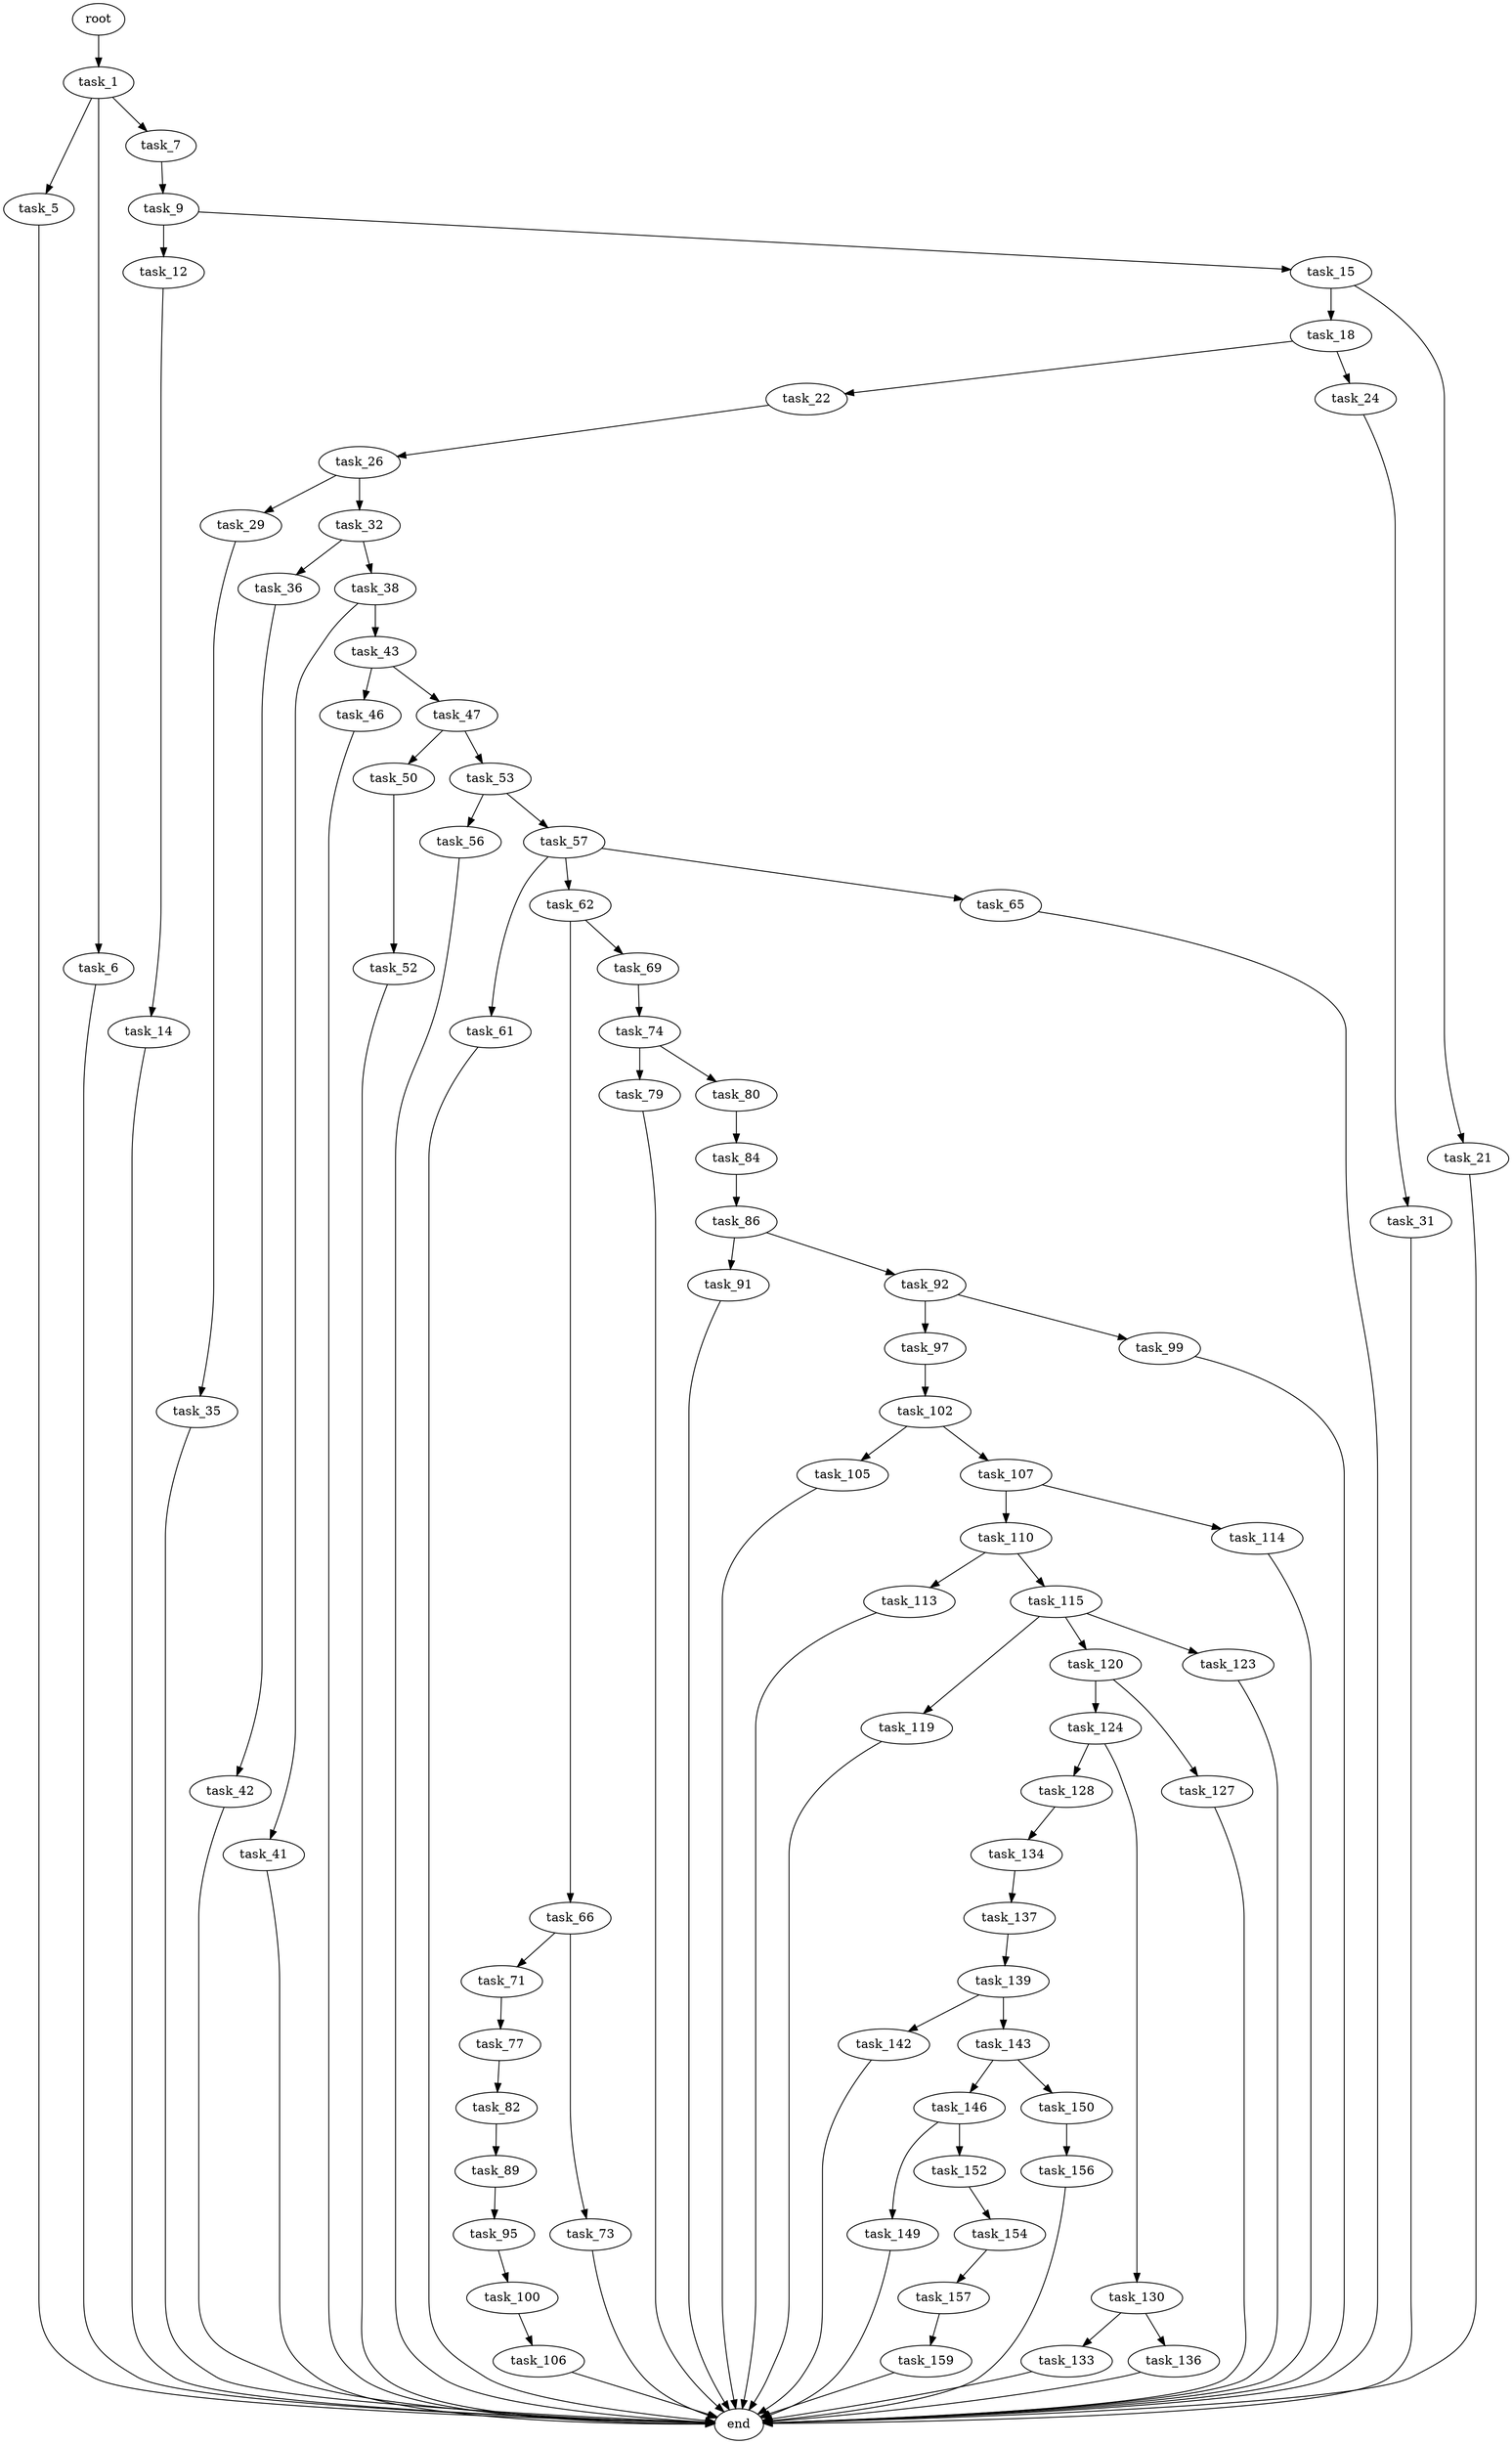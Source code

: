 digraph G {
  root [size="0.000000"];
  task_1 [size="110868467961.000000"];
  task_5 [size="24604994516.000000"];
  task_6 [size="549755813888.000000"];
  task_7 [size="5308133148.000000"];
  task_9 [size="782757789696.000000"];
  task_12 [size="21527784683.000000"];
  task_14 [size="23032953186.000000"];
  task_15 [size="22901252559.000000"];
  task_18 [size="68719476736.000000"];
  task_21 [size="166445001128.000000"];
  task_22 [size="17524176755.000000"];
  task_24 [size="34147993037.000000"];
  task_26 [size="8589934592.000000"];
  task_29 [size="38644191136.000000"];
  task_31 [size="123995748745.000000"];
  task_32 [size="961216789514.000000"];
  task_35 [size="1601390967.000000"];
  task_36 [size="145025126563.000000"];
  task_38 [size="90855941990.000000"];
  task_41 [size="390943947922.000000"];
  task_42 [size="9102824836.000000"];
  task_43 [size="373573266.000000"];
  task_46 [size="8589934592.000000"];
  task_47 [size="368293445632.000000"];
  task_50 [size="368293445632.000000"];
  task_52 [size="151147627164.000000"];
  task_53 [size="799091325172.000000"];
  task_56 [size="15435819541.000000"];
  task_57 [size="134217728000.000000"];
  task_61 [size="73513661715.000000"];
  task_62 [size="1073741824000.000000"];
  task_65 [size="8589934592.000000"];
  task_66 [size="416800077624.000000"];
  task_69 [size="28991029248.000000"];
  task_71 [size="12019882515.000000"];
  task_73 [size="5346249966.000000"];
  task_74 [size="622996498233.000000"];
  task_77 [size="452096384435.000000"];
  task_79 [size="303448557229.000000"];
  task_80 [size="134217728000.000000"];
  task_82 [size="2250503248.000000"];
  task_84 [size="203554242339.000000"];
  task_86 [size="355275250360.000000"];
  task_89 [size="134217728000.000000"];
  task_91 [size="2134918332.000000"];
  task_92 [size="368293445632.000000"];
  task_95 [size="17513485182.000000"];
  task_97 [size="1908644361.000000"];
  task_99 [size="549755813888.000000"];
  task_100 [size="26280499357.000000"];
  task_102 [size="3736587394.000000"];
  task_105 [size="119786634593.000000"];
  task_106 [size="1093753418.000000"];
  task_107 [size="1062074633.000000"];
  task_110 [size="782757789696.000000"];
  task_113 [size="2085777528.000000"];
  task_114 [size="23557138083.000000"];
  task_115 [size="8589934592.000000"];
  task_119 [size="549755813888.000000"];
  task_120 [size="231928233984.000000"];
  task_123 [size="68719476736.000000"];
  task_124 [size="1671800171.000000"];
  task_127 [size="10319482830.000000"];
  task_128 [size="1086015008943.000000"];
  task_130 [size="245753746598.000000"];
  task_133 [size="782757789696.000000"];
  task_134 [size="10432028256.000000"];
  task_136 [size="782757789696.000000"];
  task_137 [size="8449246312.000000"];
  task_139 [size="28296060585.000000"];
  task_142 [size="28991029248.000000"];
  task_143 [size="346267383244.000000"];
  task_146 [size="549755813888.000000"];
  task_149 [size="6527385839.000000"];
  task_150 [size="368293445632.000000"];
  task_152 [size="782757789696.000000"];
  task_154 [size="68719476736.000000"];
  task_156 [size="3047639169.000000"];
  task_157 [size="247864618906.000000"];
  task_159 [size="46601407596.000000"];
  end [size="0.000000"];

  root -> task_1 [size="1.000000"];
  task_1 -> task_5 [size="75497472.000000"];
  task_1 -> task_6 [size="75497472.000000"];
  task_1 -> task_7 [size="75497472.000000"];
  task_5 -> end [size="1.000000"];
  task_6 -> end [size="1.000000"];
  task_7 -> task_9 [size="301989888.000000"];
  task_9 -> task_12 [size="679477248.000000"];
  task_9 -> task_15 [size="679477248.000000"];
  task_12 -> task_14 [size="75497472.000000"];
  task_14 -> end [size="1.000000"];
  task_15 -> task_18 [size="679477248.000000"];
  task_15 -> task_21 [size="679477248.000000"];
  task_18 -> task_22 [size="134217728.000000"];
  task_18 -> task_24 [size="134217728.000000"];
  task_21 -> end [size="1.000000"];
  task_22 -> task_26 [size="301989888.000000"];
  task_24 -> task_31 [size="536870912.000000"];
  task_26 -> task_29 [size="33554432.000000"];
  task_26 -> task_32 [size="33554432.000000"];
  task_29 -> task_35 [size="838860800.000000"];
  task_31 -> end [size="1.000000"];
  task_32 -> task_36 [size="679477248.000000"];
  task_32 -> task_38 [size="679477248.000000"];
  task_35 -> end [size="1.000000"];
  task_36 -> task_42 [size="301989888.000000"];
  task_38 -> task_41 [size="209715200.000000"];
  task_38 -> task_43 [size="209715200.000000"];
  task_41 -> end [size="1.000000"];
  task_42 -> end [size="1.000000"];
  task_43 -> task_46 [size="33554432.000000"];
  task_43 -> task_47 [size="33554432.000000"];
  task_46 -> end [size="1.000000"];
  task_47 -> task_50 [size="411041792.000000"];
  task_47 -> task_53 [size="411041792.000000"];
  task_50 -> task_52 [size="411041792.000000"];
  task_52 -> end [size="1.000000"];
  task_53 -> task_56 [size="536870912.000000"];
  task_53 -> task_57 [size="536870912.000000"];
  task_56 -> end [size="1.000000"];
  task_57 -> task_61 [size="209715200.000000"];
  task_57 -> task_62 [size="209715200.000000"];
  task_57 -> task_65 [size="209715200.000000"];
  task_61 -> end [size="1.000000"];
  task_62 -> task_66 [size="838860800.000000"];
  task_62 -> task_69 [size="838860800.000000"];
  task_65 -> end [size="1.000000"];
  task_66 -> task_71 [size="411041792.000000"];
  task_66 -> task_73 [size="411041792.000000"];
  task_69 -> task_74 [size="75497472.000000"];
  task_71 -> task_77 [size="209715200.000000"];
  task_73 -> end [size="1.000000"];
  task_74 -> task_79 [size="536870912.000000"];
  task_74 -> task_80 [size="536870912.000000"];
  task_77 -> task_82 [size="411041792.000000"];
  task_79 -> end [size="1.000000"];
  task_80 -> task_84 [size="209715200.000000"];
  task_82 -> task_89 [size="134217728.000000"];
  task_84 -> task_86 [size="536870912.000000"];
  task_86 -> task_91 [size="301989888.000000"];
  task_86 -> task_92 [size="301989888.000000"];
  task_89 -> task_95 [size="209715200.000000"];
  task_91 -> end [size="1.000000"];
  task_92 -> task_97 [size="411041792.000000"];
  task_92 -> task_99 [size="411041792.000000"];
  task_95 -> task_100 [size="536870912.000000"];
  task_97 -> task_102 [size="33554432.000000"];
  task_99 -> end [size="1.000000"];
  task_100 -> task_106 [size="134217728.000000"];
  task_102 -> task_105 [size="134217728.000000"];
  task_102 -> task_107 [size="134217728.000000"];
  task_105 -> end [size="1.000000"];
  task_106 -> end [size="1.000000"];
  task_107 -> task_110 [size="33554432.000000"];
  task_107 -> task_114 [size="33554432.000000"];
  task_110 -> task_113 [size="679477248.000000"];
  task_110 -> task_115 [size="679477248.000000"];
  task_113 -> end [size="1.000000"];
  task_114 -> end [size="1.000000"];
  task_115 -> task_119 [size="33554432.000000"];
  task_115 -> task_120 [size="33554432.000000"];
  task_115 -> task_123 [size="33554432.000000"];
  task_119 -> end [size="1.000000"];
  task_120 -> task_124 [size="301989888.000000"];
  task_120 -> task_127 [size="301989888.000000"];
  task_123 -> end [size="1.000000"];
  task_124 -> task_128 [size="33554432.000000"];
  task_124 -> task_130 [size="33554432.000000"];
  task_127 -> end [size="1.000000"];
  task_128 -> task_134 [size="838860800.000000"];
  task_130 -> task_133 [size="209715200.000000"];
  task_130 -> task_136 [size="209715200.000000"];
  task_133 -> end [size="1.000000"];
  task_134 -> task_137 [size="209715200.000000"];
  task_136 -> end [size="1.000000"];
  task_137 -> task_139 [size="679477248.000000"];
  task_139 -> task_142 [size="536870912.000000"];
  task_139 -> task_143 [size="536870912.000000"];
  task_142 -> end [size="1.000000"];
  task_143 -> task_146 [size="301989888.000000"];
  task_143 -> task_150 [size="301989888.000000"];
  task_146 -> task_149 [size="536870912.000000"];
  task_146 -> task_152 [size="536870912.000000"];
  task_149 -> end [size="1.000000"];
  task_150 -> task_156 [size="411041792.000000"];
  task_152 -> task_154 [size="679477248.000000"];
  task_154 -> task_157 [size="134217728.000000"];
  task_156 -> end [size="1.000000"];
  task_157 -> task_159 [size="209715200.000000"];
  task_159 -> end [size="1.000000"];
}
